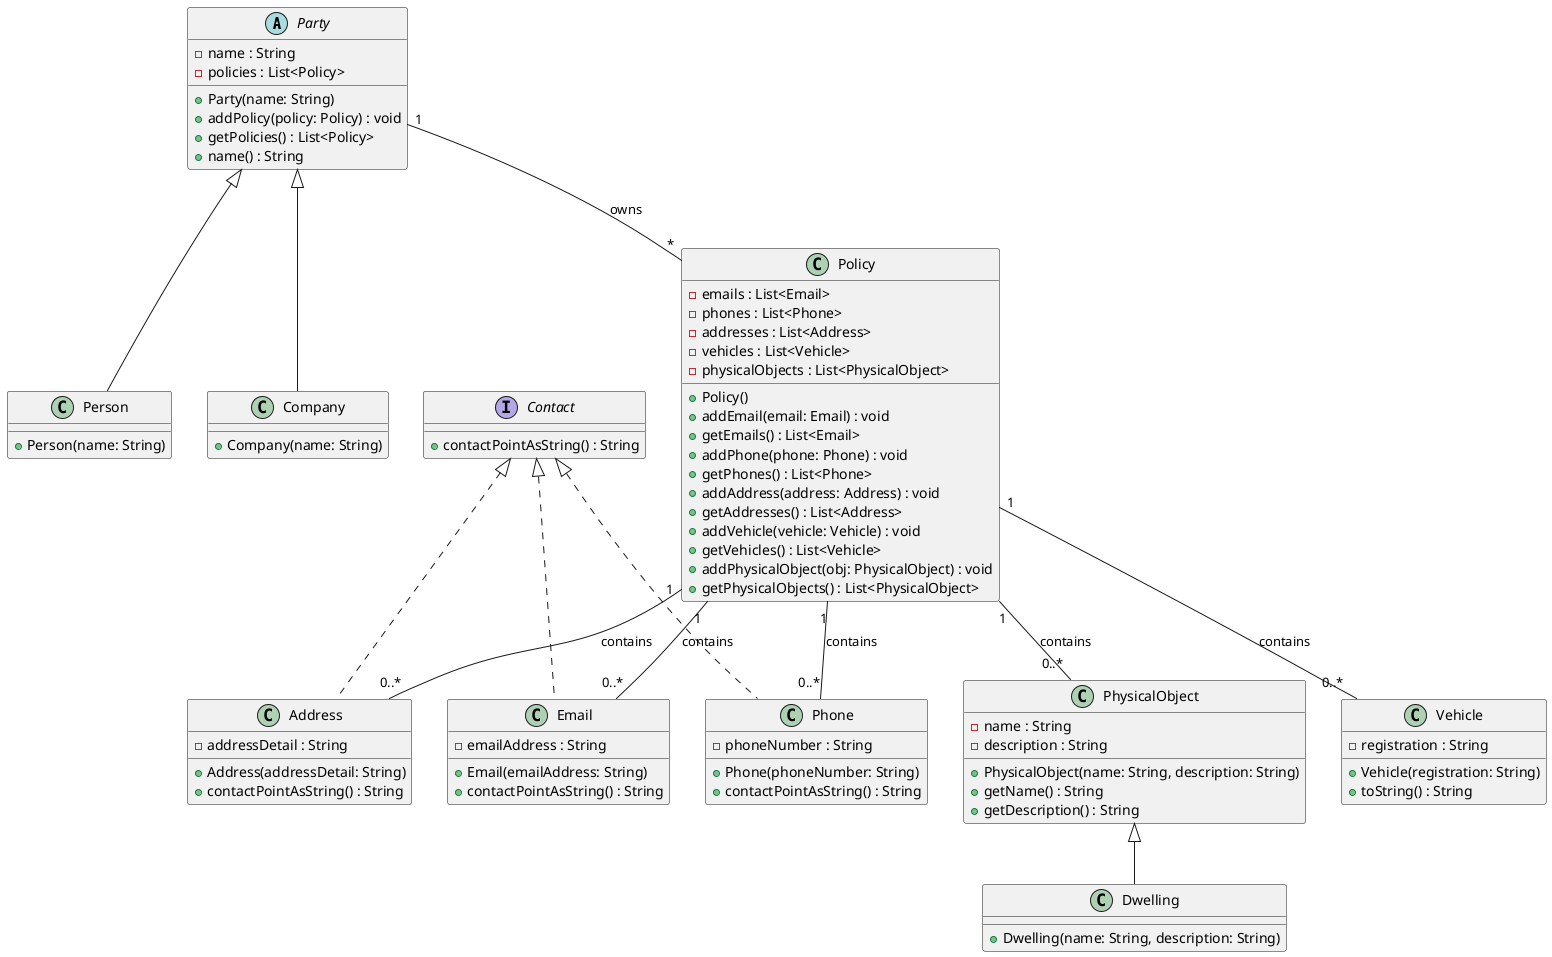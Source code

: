 @startuml

' Base party class with policies
abstract class Party {
  - name : String
  - policies : List<Policy>
  + Party(name: String)
  + addPolicy(policy: Policy) : void
  + getPolicies() : List<Policy>
  + name() : String
}

class Person {
  + Person(name: String)
}

class Company {
  + Company(name: String)
}

' Inheritance for Party
Party <|-- Person
Party <|-- Company

' Policy class with contacts, vehicles and physical objects
class Policy {
  - emails : List<Email>
  - phones : List<Phone>
  - addresses : List<Address>
  - vehicles : List<Vehicle>
  - physicalObjects : List<PhysicalObject>
  + Policy()
  + addEmail(email: Email) : void
  + getEmails() : List<Email>
  + addPhone(phone: Phone) : void
  + getPhones() : List<Phone>
  + addAddress(address: Address) : void
  + getAddresses() : List<Address>
  + addVehicle(vehicle: Vehicle) : void
  + getVehicles() : List<Vehicle>
  + addPhysicalObject(obj: PhysicalObject) : void
  + getPhysicalObjects() : List<PhysicalObject>
}

' Relationship: Party holds Policy objects
Party "1" -- "*" Policy : owns

' Contact interface for all contact points
interface Contact {
  + contactPointAsString() : String
}

' Contact classes
class Email {
  - emailAddress : String
  + Email(emailAddress: String)
  + contactPointAsString() : String
}
class Phone {
  - phoneNumber : String
  + Phone(phoneNumber: String)
  + contactPointAsString() : String
}
class Address {
  - addressDetail : String
  + Address(addressDetail: String)
  + contactPointAsString() : String
}

' Realize Contact interface
Contact <|.. Email
Contact <|.. Phone
Contact <|.. Address

' Policy has collections of contacts
Policy "1" -- "0..*" Email : contains
Policy "1" -- "0..*" Phone : contains
Policy "1" -- "0..*" Address : contains

' Vehicle class definition
class Vehicle {
  - registration : String
  + Vehicle(registration: String)
  + toString() : String
}

Policy "1" -- "0..*" Vehicle : contains

' Physical objects: general class and dwellings
class PhysicalObject {
  - name : String
  - description : String
  + PhysicalObject(name: String, description: String)
  + getName() : String
  + getDescription() : String
}

class Dwelling {
  + Dwelling(name: String, description: String)
}

PhysicalObject <|-- Dwelling

Policy "1" -- "0..*" PhysicalObject : contains

@enduml